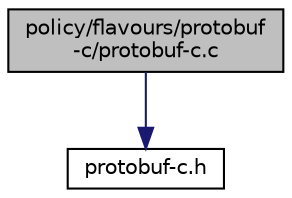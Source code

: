 digraph "policy/flavours/protobuf-c/protobuf-c.c"
{
  edge [fontname="Helvetica",fontsize="10",labelfontname="Helvetica",labelfontsize="10"];
  node [fontname="Helvetica",fontsize="10",shape=record];
  Node0 [label="policy/flavours/protobuf\l-c/protobuf-c.c",height=0.2,width=0.4,color="black", fillcolor="grey75", style="filled", fontcolor="black"];
  Node0 -> Node1 [color="midnightblue",fontsize="10",style="solid",fontname="Helvetica"];
  Node1 [label="protobuf-c.h",height=0.2,width=0.4,color="black", fillcolor="white", style="filled",URL="$protobuf-c_8h.html"];
}
